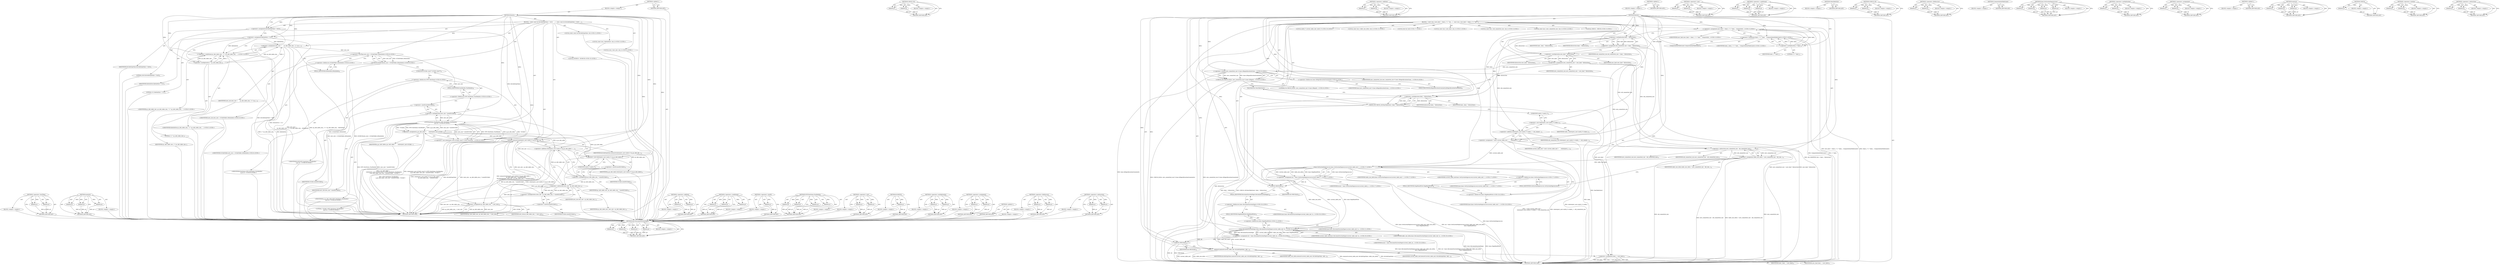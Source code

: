 digraph "&lt;operator&gt;.subtraction" {
vulnerable_118 [label=<(METHOD,&lt;operator&gt;.lessThan)>];
vulnerable_119 [label=<(PARAM,p1)>];
vulnerable_120 [label=<(PARAM,p2)>];
vulnerable_121 [label=<(BLOCK,&lt;empty&gt;,&lt;empty&gt;)>];
vulnerable_122 [label=<(METHOD_RETURN,ANY)>];
vulnerable_144 [label=<(METHOD,memset)>];
vulnerable_145 [label=<(PARAM,p1)>];
vulnerable_146 [label=<(PARAM,p2)>];
vulnerable_147 [label=<(PARAM,p3)>];
vulnerable_148 [label=<(BLOCK,&lt;empty&gt;,&lt;empty&gt;)>];
vulnerable_149 [label=<(METHOD_RETURN,ANY)>];
vulnerable_6 [label=<(METHOD,&lt;global&gt;)<SUB>1</SUB>>];
vulnerable_7 [label=<(BLOCK,&lt;empty&gt;,&lt;empty&gt;)<SUB>1</SUB>>];
vulnerable_8 [label=<(METHOD,Resize)<SUB>1</SUB>>];
vulnerable_9 [label=<(BLOCK,{
  static const int kGcInfoZapValue = 0x33;
  ...,{
  static const int kGcInfoZapValue = 0x33;
  ...)<SUB>1</SUB>>];
vulnerable_10 [label="<(LOCAL,static const int kGcInfoZapValue: int)<SUB>2</SUB>>"];
vulnerable_11 [label=<(&lt;operator&gt;.assignment,kGcInfoZapValue = 0x33)<SUB>2</SUB>>];
vulnerable_12 [label=<(IDENTIFIER,kGcInfoZapValue,kGcInfoZapValue = 0x33)<SUB>2</SUB>>];
vulnerable_13 [label=<(LITERAL,0x33,kGcInfoZapValue = 0x33)<SUB>2</SUB>>];
vulnerable_14 [label="<(LOCAL,const size_t kInitialSize: size_t)<SUB>3</SUB>>"];
vulnerable_15 [label=<(&lt;operator&gt;.assignment,kInitialSize = 512)<SUB>3</SUB>>];
vulnerable_16 [label=<(IDENTIFIER,kInitialSize,kInitialSize = 512)<SUB>3</SUB>>];
vulnerable_17 [label=<(LITERAL,512,kInitialSize = 512)<SUB>3</SUB>>];
vulnerable_18 [label="<(LOCAL,size_t new_size: size_t)<SUB>4</SUB>>"];
vulnerable_19 [label=<(&lt;operator&gt;.assignment,new_size =
      gc_info_table_size_ ? 2 * gc_i...)<SUB>4</SUB>>];
vulnerable_20 [label=<(IDENTIFIER,new_size,new_size =
      gc_info_table_size_ ? 2 * gc_i...)<SUB>4</SUB>>];
vulnerable_21 [label="<(&lt;operator&gt;.conditional,gc_info_table_size_ ? 2 * gc_info_table_size_ :...)<SUB>5</SUB>>"];
vulnerable_22 [label="<(IDENTIFIER,gc_info_table_size_,gc_info_table_size_ ? 2 * gc_info_table_size_ :...)<SUB>5</SUB>>"];
vulnerable_23 [label=<(&lt;operator&gt;.multiplication,2 * gc_info_table_size_)<SUB>5</SUB>>];
vulnerable_24 [label=<(LITERAL,2,2 * gc_info_table_size_)<SUB>5</SUB>>];
vulnerable_25 [label=<(IDENTIFIER,gc_info_table_size_,2 * gc_info_table_size_)<SUB>5</SUB>>];
vulnerable_26 [label="<(IDENTIFIER,kInitialSize,gc_info_table_size_ ? 2 * gc_info_table_size_ :...)<SUB>5</SUB>>"];
vulnerable_27 [label="<(DCHECK,DCHECK(new_size &lt; GCInfoTable::kMaxIndex))<SUB>6</SUB>>"];
vulnerable_28 [label="<(&lt;operator&gt;.lessThan,new_size &lt; GCInfoTable::kMaxIndex)<SUB>6</SUB>>"];
vulnerable_29 [label="<(IDENTIFIER,new_size,new_size &lt; GCInfoTable::kMaxIndex)<SUB>6</SUB>>"];
vulnerable_30 [label="<(&lt;operator&gt;.fieldAccess,GCInfoTable::kMaxIndex)<SUB>6</SUB>>"];
vulnerable_31 [label="<(IDENTIFIER,GCInfoTable,new_size &lt; GCInfoTable::kMaxIndex)<SUB>6</SUB>>"];
vulnerable_32 [label=<(FIELD_IDENTIFIER,kMaxIndex,kMaxIndex)<SUB>6</SUB>>];
vulnerable_33 [label=<(&lt;operator&gt;.assignment,g_gc_info_table =
      reinterpret_cast&lt;GCInfo...)<SUB>7</SUB>>];
vulnerable_34 [label=<(IDENTIFIER,g_gc_info_table,g_gc_info_table =
      reinterpret_cast&lt;GCInfo...)<SUB>7</SUB>>];
vulnerable_35 [label="<(&lt;operator&gt;.cast,reinterpret_cast&lt;GCInfo const**&gt;(WTF::Partition...)<SUB>8</SUB>>"];
vulnerable_36 [label=<(UNKNOWN,GCInfo const**,GCInfo const**)<SUB>8</SUB>>];
vulnerable_37 [label="<(WTF.Partitions.FastRealloc,WTF::Partitions::FastRealloc(
          g_gc_in...)<SUB>8</SUB>>"];
vulnerable_38 [label="<(&lt;operator&gt;.fieldAccess,WTF::Partitions::FastRealloc)<SUB>8</SUB>>"];
vulnerable_39 [label="<(&lt;operator&gt;.fieldAccess,WTF::Partitions)<SUB>8</SUB>>"];
vulnerable_40 [label="<(IDENTIFIER,WTF,WTF::Partitions::FastRealloc(
          g_gc_in...)<SUB>8</SUB>>"];
vulnerable_41 [label="<(IDENTIFIER,Partitions,WTF::Partitions::FastRealloc(
          g_gc_in...)<SUB>8</SUB>>"];
vulnerable_42 [label=<(FIELD_IDENTIFIER,FastRealloc,FastRealloc)<SUB>8</SUB>>];
vulnerable_43 [label="<(IDENTIFIER,g_gc_info_table,WTF::Partitions::FastRealloc(
          g_gc_in...)<SUB>9</SUB>>"];
vulnerable_44 [label=<(&lt;operator&gt;.multiplication,new_size * sizeof(GCInfo))<SUB>9</SUB>>];
vulnerable_45 [label=<(IDENTIFIER,new_size,new_size * sizeof(GCInfo))<SUB>9</SUB>>];
vulnerable_46 [label=<(&lt;operator&gt;.sizeOf,sizeof(GCInfo))<SUB>9</SUB>>];
vulnerable_47 [label=<(IDENTIFIER,GCInfo,sizeof(GCInfo))<SUB>9</SUB>>];
vulnerable_48 [label="<(LITERAL,&quot;GCInfo&quot;,WTF::Partitions::FastRealloc(
          g_gc_in...)<SUB>9</SUB>>"];
vulnerable_49 [label="<(LOCAL,DCHECK : DCHECK)<SUB>10</SUB>>"];
vulnerable_50 [label=<(memset,memset(reinterpret_cast&lt;uint8_t*&gt;(g_gc_info_tab...)<SUB>11</SUB>>];
vulnerable_51 [label=<(&lt;operator&gt;.addition,reinterpret_cast&lt;uint8_t*&gt;(g_gc_info_table) +
 ...)<SUB>11</SUB>>];
vulnerable_52 [label=<(&lt;operator&gt;.cast,reinterpret_cast&lt;uint8_t*&gt;(g_gc_info_table))<SUB>11</SUB>>];
vulnerable_53 [label=<(UNKNOWN,uint8_t*,uint8_t*)<SUB>11</SUB>>];
vulnerable_54 [label=<(IDENTIFIER,g_gc_info_table,reinterpret_cast&lt;uint8_t*&gt;(g_gc_info_table))<SUB>11</SUB>>];
vulnerable_55 [label=<(&lt;operator&gt;.multiplication,gc_info_table_size_ * sizeof(GCInfo))<SUB>12</SUB>>];
vulnerable_56 [label=<(IDENTIFIER,gc_info_table_size_,gc_info_table_size_ * sizeof(GCInfo))<SUB>12</SUB>>];
vulnerable_57 [label=<(&lt;operator&gt;.sizeOf,sizeof(GCInfo))<SUB>12</SUB>>];
vulnerable_58 [label=<(IDENTIFIER,GCInfo,sizeof(GCInfo))<SUB>12</SUB>>];
vulnerable_59 [label=<(IDENTIFIER,kGcInfoZapValue,memset(reinterpret_cast&lt;uint8_t*&gt;(g_gc_info_tab...)<SUB>13</SUB>>];
vulnerable_60 [label=<(&lt;operator&gt;.multiplication,(new_size - gc_info_table_size_) * sizeof(GCInfo))<SUB>13</SUB>>];
vulnerable_61 [label=<(&lt;operator&gt;.subtraction,new_size - gc_info_table_size_)<SUB>13</SUB>>];
vulnerable_62 [label=<(IDENTIFIER,new_size,new_size - gc_info_table_size_)<SUB>13</SUB>>];
vulnerable_63 [label=<(IDENTIFIER,gc_info_table_size_,new_size - gc_info_table_size_)<SUB>13</SUB>>];
vulnerable_64 [label=<(&lt;operator&gt;.sizeOf,sizeof(GCInfo))<SUB>13</SUB>>];
vulnerable_65 [label=<(IDENTIFIER,GCInfo,sizeof(GCInfo))<SUB>13</SUB>>];
vulnerable_66 [label=<(&lt;operator&gt;.assignment,gc_info_table_size_ = new_size)<SUB>14</SUB>>];
vulnerable_67 [label=<(IDENTIFIER,gc_info_table_size_,gc_info_table_size_ = new_size)<SUB>14</SUB>>];
vulnerable_68 [label=<(IDENTIFIER,new_size,gc_info_table_size_ = new_size)<SUB>14</SUB>>];
vulnerable_69 [label=<(METHOD_RETURN,void)<SUB>1</SUB>>];
vulnerable_71 [label=<(METHOD_RETURN,ANY)<SUB>1</SUB>>];
vulnerable_150 [label=<(METHOD,&lt;operator&gt;.addition)>];
vulnerable_151 [label=<(PARAM,p1)>];
vulnerable_152 [label=<(PARAM,p2)>];
vulnerable_153 [label=<(BLOCK,&lt;empty&gt;,&lt;empty&gt;)>];
vulnerable_154 [label=<(METHOD_RETURN,ANY)>];
vulnerable_103 [label=<(METHOD,&lt;operator&gt;.conditional)>];
vulnerable_104 [label=<(PARAM,p1)>];
vulnerable_105 [label=<(PARAM,p2)>];
vulnerable_106 [label=<(PARAM,p3)>];
vulnerable_107 [label=<(BLOCK,&lt;empty&gt;,&lt;empty&gt;)>];
vulnerable_108 [label=<(METHOD_RETURN,ANY)>];
vulnerable_140 [label=<(METHOD,&lt;operator&gt;.sizeOf)>];
vulnerable_141 [label=<(PARAM,p1)>];
vulnerable_142 [label=<(BLOCK,&lt;empty&gt;,&lt;empty&gt;)>];
vulnerable_143 [label=<(METHOD_RETURN,ANY)>];
vulnerable_133 [label=<(METHOD,WTF.Partitions.FastRealloc)>];
vulnerable_134 [label=<(PARAM,p1)>];
vulnerable_135 [label=<(PARAM,p2)>];
vulnerable_136 [label=<(PARAM,p3)>];
vulnerable_137 [label=<(PARAM,p4)>];
vulnerable_138 [label=<(BLOCK,&lt;empty&gt;,&lt;empty&gt;)>];
vulnerable_139 [label=<(METHOD_RETURN,ANY)>];
vulnerable_128 [label=<(METHOD,&lt;operator&gt;.cast)>];
vulnerable_129 [label=<(PARAM,p1)>];
vulnerable_130 [label=<(PARAM,p2)>];
vulnerable_131 [label=<(BLOCK,&lt;empty&gt;,&lt;empty&gt;)>];
vulnerable_132 [label=<(METHOD_RETURN,ANY)>];
vulnerable_114 [label=<(METHOD,DCHECK)>];
vulnerable_115 [label=<(PARAM,p1)>];
vulnerable_116 [label=<(BLOCK,&lt;empty&gt;,&lt;empty&gt;)>];
vulnerable_117 [label=<(METHOD_RETURN,ANY)>];
vulnerable_109 [label=<(METHOD,&lt;operator&gt;.multiplication)>];
vulnerable_110 [label=<(PARAM,p1)>];
vulnerable_111 [label=<(PARAM,p2)>];
vulnerable_112 [label=<(BLOCK,&lt;empty&gt;,&lt;empty&gt;)>];
vulnerable_113 [label=<(METHOD_RETURN,ANY)>];
vulnerable_98 [label=<(METHOD,&lt;operator&gt;.assignment)>];
vulnerable_99 [label=<(PARAM,p1)>];
vulnerable_100 [label=<(PARAM,p2)>];
vulnerable_101 [label=<(BLOCK,&lt;empty&gt;,&lt;empty&gt;)>];
vulnerable_102 [label=<(METHOD_RETURN,ANY)>];
vulnerable_92 [label=<(METHOD,&lt;global&gt;)<SUB>1</SUB>>];
vulnerable_93 [label=<(BLOCK,&lt;empty&gt;,&lt;empty&gt;)>];
vulnerable_94 [label=<(METHOD_RETURN,ANY)>];
vulnerable_123 [label=<(METHOD,&lt;operator&gt;.fieldAccess)>];
vulnerable_124 [label=<(PARAM,p1)>];
vulnerable_125 [label=<(PARAM,p2)>];
vulnerable_126 [label=<(BLOCK,&lt;empty&gt;,&lt;empty&gt;)>];
vulnerable_127 [label=<(METHOD_RETURN,ANY)>];
vulnerable_155 [label=<(METHOD,&lt;operator&gt;.subtraction)>];
vulnerable_156 [label=<(PARAM,p1)>];
vulnerable_157 [label=<(PARAM,p2)>];
vulnerable_158 [label=<(BLOCK,&lt;empty&gt;,&lt;empty&gt;)>];
vulnerable_159 [label=<(METHOD_RETURN,ANY)>];
fixed_189 [label=<(METHOD,base.RecommitSystemPages)>];
fixed_190 [label=<(PARAM,p1)>];
fixed_191 [label=<(PARAM,p2)>];
fixed_192 [label=<(PARAM,p3)>];
fixed_193 [label=<(PARAM,p4)>];
fixed_194 [label=<(BLOCK,&lt;empty&gt;,&lt;empty&gt;)>];
fixed_195 [label=<(METHOD_RETURN,ANY)>];
fixed_140 [label=<(METHOD,CHECK_EQ)>];
fixed_141 [label=<(PARAM,p1)>];
fixed_142 [label=<(PARAM,p2)>];
fixed_143 [label=<(BLOCK,&lt;empty&gt;,&lt;empty&gt;)>];
fixed_144 [label=<(METHOD_RETURN,ANY)>];
fixed_163 [label=<(METHOD,&lt;operator&gt;.addition)>];
fixed_164 [label=<(PARAM,p1)>];
fixed_165 [label=<(PARAM,p2)>];
fixed_166 [label=<(BLOCK,&lt;empty&gt;,&lt;empty&gt;)>];
fixed_167 [label=<(METHOD_RETURN,ANY)>];
fixed_6 [label=<(METHOD,&lt;global&gt;)<SUB>1</SUB>>];
fixed_7 [label=<(BLOCK,&lt;empty&gt;,&lt;empty&gt;)<SUB>1</SUB>>];
fixed_8 [label=<(METHOD,Resize)<SUB>1</SUB>>];
fixed_9 [label=<(BLOCK,{
  const size_t new_limit = (limit_) ? 2 * lim...,{
  const size_t new_limit = (limit_) ? 2 * lim...)<SUB>1</SUB>>];
fixed_10 [label="<(LOCAL,const size_t new_limit: size_t)<SUB>2</SUB>>"];
fixed_11 [label="<(&lt;operator&gt;.assignment,new_limit = (limit_) ? 2 * limit_ : ComputeInit...)<SUB>2</SUB>>"];
fixed_12 [label="<(IDENTIFIER,new_limit,new_limit = (limit_) ? 2 * limit_ : ComputeInit...)<SUB>2</SUB>>"];
fixed_13 [label="<(&lt;operator&gt;.conditional,(limit_) ? 2 * limit_ : ComputeInitialTableLimit())<SUB>2</SUB>>"];
fixed_14 [label="<(IDENTIFIER,limit_,(limit_) ? 2 * limit_ : ComputeInitialTableLimit())<SUB>2</SUB>>"];
fixed_15 [label=<(&lt;operator&gt;.multiplication,2 * limit_)<SUB>2</SUB>>];
fixed_16 [label=<(LITERAL,2,2 * limit_)<SUB>2</SUB>>];
fixed_17 [label=<(IDENTIFIER,limit_,2 * limit_)<SUB>2</SUB>>];
fixed_18 [label=<(ComputeInitialTableLimit,ComputeInitialTableLimit())<SUB>2</SUB>>];
fixed_19 [label="<(LOCAL,const size_t old_committed_size: size_t)<SUB>3</SUB>>"];
fixed_20 [label=<(&lt;operator&gt;.assignment,old_committed_size = limit_ * kEntrySize)<SUB>3</SUB>>];
fixed_21 [label=<(IDENTIFIER,old_committed_size,old_committed_size = limit_ * kEntrySize)<SUB>3</SUB>>];
fixed_22 [label=<(&lt;operator&gt;.multiplication,limit_ * kEntrySize)<SUB>3</SUB>>];
fixed_23 [label=<(IDENTIFIER,limit_,limit_ * kEntrySize)<SUB>3</SUB>>];
fixed_24 [label=<(IDENTIFIER,kEntrySize,limit_ * kEntrySize)<SUB>3</SUB>>];
fixed_25 [label="<(LOCAL,const size_t new_committed_size: size_t)<SUB>4</SUB>>"];
fixed_26 [label=<(&lt;operator&gt;.assignment,new_committed_size = new_limit * kEntrySize)<SUB>4</SUB>>];
fixed_27 [label=<(IDENTIFIER,new_committed_size,new_committed_size = new_limit * kEntrySize)<SUB>4</SUB>>];
fixed_28 [label=<(&lt;operator&gt;.multiplication,new_limit * kEntrySize)<SUB>4</SUB>>];
fixed_29 [label=<(IDENTIFIER,new_limit,new_limit * kEntrySize)<SUB>4</SUB>>];
fixed_30 [label=<(IDENTIFIER,kEntrySize,new_limit * kEntrySize)<SUB>4</SUB>>];
fixed_31 [label="<(LOCAL,CHECK : CHECK)<SUB>5</SUB>>"];
fixed_32 [label="<(CHECK_EQ,CHECK_EQ(0u, new_committed_size % base::kPageAl...)<SUB>6</SUB>>"];
fixed_33 [label="<(LITERAL,0u,CHECK_EQ(0u, new_committed_size % base::kPageAl...)<SUB>6</SUB>>"];
fixed_34 [label="<(&lt;operator&gt;.modulo,new_committed_size % base::kPageAllocationGranu...)<SUB>6</SUB>>"];
fixed_35 [label="<(IDENTIFIER,new_committed_size,new_committed_size % base::kPageAllocationGranu...)<SUB>6</SUB>>"];
fixed_36 [label="<(&lt;operator&gt;.fieldAccess,base::kPageAllocationGranularity)<SUB>6</SUB>>"];
fixed_37 [label="<(IDENTIFIER,base,new_committed_size % base::kPageAllocationGranu...)<SUB>6</SUB>>"];
fixed_38 [label=<(FIELD_IDENTIFIER,kPageAllocationGranularity,kPageAllocationGranularity)<SUB>6</SUB>>];
fixed_39 [label=<(CHECK_GE,CHECK_GE(MaxTableSize(), limit_ * kEntrySize))<SUB>7</SUB>>];
fixed_40 [label=<(MaxTableSize,MaxTableSize())<SUB>7</SUB>>];
fixed_41 [label=<(&lt;operator&gt;.multiplication,limit_ * kEntrySize)<SUB>7</SUB>>];
fixed_42 [label=<(IDENTIFIER,limit_,limit_ * kEntrySize)<SUB>7</SUB>>];
fixed_43 [label=<(IDENTIFIER,kEntrySize,limit_ * kEntrySize)<SUB>7</SUB>>];
fixed_44 [label="<(LOCAL,uint8_t* current_table_end: uint8_t*)<SUB>10</SUB>>"];
fixed_45 [label=<(&lt;operator&gt;.assignment,* const current_table_end =
      reinterpret_c...)<SUB>10</SUB>>];
fixed_46 [label=<(IDENTIFIER,current_table_end,* const current_table_end =
      reinterpret_c...)<SUB>10</SUB>>];
fixed_47 [label=<(&lt;operator&gt;.addition,reinterpret_cast&lt;uint8_t*&gt;(table_) + old_commit...)<SUB>11</SUB>>];
fixed_48 [label=<(&lt;operator&gt;.cast,reinterpret_cast&lt;uint8_t*&gt;(table_))<SUB>11</SUB>>];
fixed_49 [label=<(UNKNOWN,uint8_t*,uint8_t*)<SUB>11</SUB>>];
fixed_50 [label=<(IDENTIFIER,table_,reinterpret_cast&lt;uint8_t*&gt;(table_))<SUB>11</SUB>>];
fixed_51 [label=<(IDENTIFIER,old_committed_size,reinterpret_cast&lt;uint8_t*&gt;(table_) + old_commit...)<SUB>11</SUB>>];
fixed_52 [label="<(LOCAL,const size_t table_size_delta: size_t)<SUB>12</SUB>>"];
fixed_53 [label=<(&lt;operator&gt;.assignment,table_size_delta = new_committed_size - old_com...)<SUB>12</SUB>>];
fixed_54 [label=<(IDENTIFIER,table_size_delta,table_size_delta = new_committed_size - old_com...)<SUB>12</SUB>>];
fixed_55 [label=<(&lt;operator&gt;.subtraction,new_committed_size - old_committed_size)<SUB>12</SUB>>];
fixed_56 [label=<(IDENTIFIER,new_committed_size,new_committed_size - old_committed_size)<SUB>12</SUB>>];
fixed_57 [label=<(IDENTIFIER,old_committed_size,new_committed_size - old_committed_size)<SUB>12</SUB>>];
fixed_58 [label="<(LOCAL,bool ok: bool)<SUB>17</SUB>>"];
fixed_59 [label="<(&lt;operator&gt;.assignment,ok = base::SetSystemPagesAccess(current_table_e...)<SUB>17</SUB>>"];
fixed_60 [label="<(IDENTIFIER,ok,ok = base::SetSystemPagesAccess(current_table_e...)<SUB>17</SUB>>"];
fixed_61 [label="<(base.SetSystemPagesAccess,base::SetSystemPagesAccess(current_table_end, t...)<SUB>17</SUB>>"];
fixed_62 [label="<(&lt;operator&gt;.fieldAccess,base::SetSystemPagesAccess)<SUB>17</SUB>>"];
fixed_63 [label="<(IDENTIFIER,base,base::SetSystemPagesAccess(current_table_end, t...)<SUB>17</SUB>>"];
fixed_64 [label=<(FIELD_IDENTIFIER,SetSystemPagesAccess,SetSystemPagesAccess)<SUB>17</SUB>>];
fixed_65 [label="<(IDENTIFIER,current_table_end,base::SetSystemPagesAccess(current_table_end, t...)<SUB>17</SUB>>"];
fixed_66 [label="<(IDENTIFIER,table_size_delta,base::SetSystemPagesAccess(current_table_end, t...)<SUB>17</SUB>>"];
fixed_67 [label="<(&lt;operator&gt;.fieldAccess,base::PageReadWrite)<SUB>18</SUB>>"];
fixed_68 [label="<(IDENTIFIER,base,base::SetSystemPagesAccess(current_table_end, t...)<SUB>18</SUB>>"];
fixed_69 [label=<(FIELD_IDENTIFIER,PageReadWrite,PageReadWrite)<SUB>18</SUB>>];
fixed_70 [label=<(CHECK,CHECK(ok))<SUB>19</SUB>>];
fixed_71 [label=<(IDENTIFIER,ok,CHECK(ok))<SUB>19</SUB>>];
fixed_72 [label="<(&lt;operator&gt;.assignment,ok = base::RecommitSystemPages(current_table_en...)<SUB>20</SUB>>"];
fixed_73 [label="<(IDENTIFIER,ok,ok = base::RecommitSystemPages(current_table_en...)<SUB>20</SUB>>"];
fixed_74 [label="<(base.RecommitSystemPages,base::RecommitSystemPages(current_table_end, ta...)<SUB>20</SUB>>"];
fixed_75 [label="<(&lt;operator&gt;.fieldAccess,base::RecommitSystemPages)<SUB>20</SUB>>"];
fixed_76 [label="<(IDENTIFIER,base,base::RecommitSystemPages(current_table_end, ta...)<SUB>20</SUB>>"];
fixed_77 [label=<(FIELD_IDENTIFIER,RecommitSystemPages,RecommitSystemPages)<SUB>20</SUB>>];
fixed_78 [label="<(IDENTIFIER,current_table_end,base::RecommitSystemPages(current_table_end, ta...)<SUB>20</SUB>>"];
fixed_79 [label="<(IDENTIFIER,table_size_delta,base::RecommitSystemPages(current_table_end, ta...)<SUB>20</SUB>>"];
fixed_80 [label="<(&lt;operator&gt;.fieldAccess,base::PageReadWrite)<SUB>21</SUB>>"];
fixed_81 [label="<(IDENTIFIER,base,base::RecommitSystemPages(current_table_end, ta...)<SUB>21</SUB>>"];
fixed_82 [label=<(FIELD_IDENTIFIER,PageReadWrite,PageReadWrite)<SUB>21</SUB>>];
fixed_83 [label=<(CHECK,CHECK(ok))<SUB>22</SUB>>];
fixed_84 [label=<(IDENTIFIER,ok,CHECK(ok))<SUB>22</SUB>>];
fixed_85 [label=<(memset,memset(current_table_end, kGcInfoZapValue, tabl...)<SUB>25</SUB>>];
fixed_86 [label=<(IDENTIFIER,current_table_end,memset(current_table_end, kGcInfoZapValue, tabl...)<SUB>25</SUB>>];
fixed_87 [label=<(IDENTIFIER,kGcInfoZapValue,memset(current_table_end, kGcInfoZapValue, tabl...)<SUB>25</SUB>>];
fixed_88 [label=<(IDENTIFIER,table_size_delta,memset(current_table_end, kGcInfoZapValue, tabl...)<SUB>25</SUB>>];
fixed_89 [label=<(&lt;operator&gt;.assignment,limit_ = new_limit)<SUB>27</SUB>>];
fixed_90 [label=<(IDENTIFIER,limit_,limit_ = new_limit)<SUB>27</SUB>>];
fixed_91 [label=<(IDENTIFIER,new_limit,limit_ = new_limit)<SUB>27</SUB>>];
fixed_92 [label=<(METHOD_RETURN,void)<SUB>1</SUB>>];
fixed_94 [label=<(METHOD_RETURN,ANY)<SUB>1</SUB>>];
fixed_168 [label=<(METHOD,&lt;operator&gt;.cast)>];
fixed_169 [label=<(PARAM,p1)>];
fixed_170 [label=<(PARAM,p2)>];
fixed_171 [label=<(BLOCK,&lt;empty&gt;,&lt;empty&gt;)>];
fixed_172 [label=<(METHOD_RETURN,ANY)>];
fixed_126 [label=<(METHOD,&lt;operator&gt;.conditional)>];
fixed_127 [label=<(PARAM,p1)>];
fixed_128 [label=<(PARAM,p2)>];
fixed_129 [label=<(PARAM,p3)>];
fixed_130 [label=<(BLOCK,&lt;empty&gt;,&lt;empty&gt;)>];
fixed_131 [label=<(METHOD_RETURN,ANY)>];
fixed_160 [label=<(METHOD,MaxTableSize)>];
fixed_161 [label=<(BLOCK,&lt;empty&gt;,&lt;empty&gt;)>];
fixed_162 [label=<(METHOD_RETURN,ANY)>];
fixed_155 [label=<(METHOD,CHECK_GE)>];
fixed_156 [label=<(PARAM,p1)>];
fixed_157 [label=<(PARAM,p2)>];
fixed_158 [label=<(BLOCK,&lt;empty&gt;,&lt;empty&gt;)>];
fixed_159 [label=<(METHOD_RETURN,ANY)>];
fixed_150 [label=<(METHOD,&lt;operator&gt;.fieldAccess)>];
fixed_151 [label=<(PARAM,p1)>];
fixed_152 [label=<(PARAM,p2)>];
fixed_153 [label=<(BLOCK,&lt;empty&gt;,&lt;empty&gt;)>];
fixed_154 [label=<(METHOD_RETURN,ANY)>];
fixed_137 [label=<(METHOD,ComputeInitialTableLimit)>];
fixed_138 [label=<(BLOCK,&lt;empty&gt;,&lt;empty&gt;)>];
fixed_139 [label=<(METHOD_RETURN,ANY)>];
fixed_178 [label=<(METHOD,base.SetSystemPagesAccess)>];
fixed_179 [label=<(PARAM,p1)>];
fixed_180 [label=<(PARAM,p2)>];
fixed_181 [label=<(PARAM,p3)>];
fixed_182 [label=<(PARAM,p4)>];
fixed_183 [label=<(BLOCK,&lt;empty&gt;,&lt;empty&gt;)>];
fixed_184 [label=<(METHOD_RETURN,ANY)>];
fixed_132 [label=<(METHOD,&lt;operator&gt;.multiplication)>];
fixed_133 [label=<(PARAM,p1)>];
fixed_134 [label=<(PARAM,p2)>];
fixed_135 [label=<(BLOCK,&lt;empty&gt;,&lt;empty&gt;)>];
fixed_136 [label=<(METHOD_RETURN,ANY)>];
fixed_121 [label=<(METHOD,&lt;operator&gt;.assignment)>];
fixed_122 [label=<(PARAM,p1)>];
fixed_123 [label=<(PARAM,p2)>];
fixed_124 [label=<(BLOCK,&lt;empty&gt;,&lt;empty&gt;)>];
fixed_125 [label=<(METHOD_RETURN,ANY)>];
fixed_115 [label=<(METHOD,&lt;global&gt;)<SUB>1</SUB>>];
fixed_116 [label=<(BLOCK,&lt;empty&gt;,&lt;empty&gt;)>];
fixed_117 [label=<(METHOD_RETURN,ANY)>];
fixed_196 [label=<(METHOD,memset)>];
fixed_197 [label=<(PARAM,p1)>];
fixed_198 [label=<(PARAM,p2)>];
fixed_199 [label=<(PARAM,p3)>];
fixed_200 [label=<(BLOCK,&lt;empty&gt;,&lt;empty&gt;)>];
fixed_201 [label=<(METHOD_RETURN,ANY)>];
fixed_185 [label=<(METHOD,CHECK)>];
fixed_186 [label=<(PARAM,p1)>];
fixed_187 [label=<(BLOCK,&lt;empty&gt;,&lt;empty&gt;)>];
fixed_188 [label=<(METHOD_RETURN,ANY)>];
fixed_145 [label=<(METHOD,&lt;operator&gt;.modulo)>];
fixed_146 [label=<(PARAM,p1)>];
fixed_147 [label=<(PARAM,p2)>];
fixed_148 [label=<(BLOCK,&lt;empty&gt;,&lt;empty&gt;)>];
fixed_149 [label=<(METHOD_RETURN,ANY)>];
fixed_173 [label=<(METHOD,&lt;operator&gt;.subtraction)>];
fixed_174 [label=<(PARAM,p1)>];
fixed_175 [label=<(PARAM,p2)>];
fixed_176 [label=<(BLOCK,&lt;empty&gt;,&lt;empty&gt;)>];
fixed_177 [label=<(METHOD_RETURN,ANY)>];
vulnerable_118 -> vulnerable_119  [key=0, label="AST: "];
vulnerable_118 -> vulnerable_119  [key=1, label="DDG: "];
vulnerable_118 -> vulnerable_121  [key=0, label="AST: "];
vulnerable_118 -> vulnerable_120  [key=0, label="AST: "];
vulnerable_118 -> vulnerable_120  [key=1, label="DDG: "];
vulnerable_118 -> vulnerable_122  [key=0, label="AST: "];
vulnerable_118 -> vulnerable_122  [key=1, label="CFG: "];
vulnerable_119 -> vulnerable_122  [key=0, label="DDG: p1"];
vulnerable_120 -> vulnerable_122  [key=0, label="DDG: p2"];
vulnerable_121 -> fixed_189  [key=0];
vulnerable_122 -> fixed_189  [key=0];
vulnerable_144 -> vulnerable_145  [key=0, label="AST: "];
vulnerable_144 -> vulnerable_145  [key=1, label="DDG: "];
vulnerable_144 -> vulnerable_148  [key=0, label="AST: "];
vulnerable_144 -> vulnerable_146  [key=0, label="AST: "];
vulnerable_144 -> vulnerable_146  [key=1, label="DDG: "];
vulnerable_144 -> vulnerable_149  [key=0, label="AST: "];
vulnerable_144 -> vulnerable_149  [key=1, label="CFG: "];
vulnerable_144 -> vulnerable_147  [key=0, label="AST: "];
vulnerable_144 -> vulnerable_147  [key=1, label="DDG: "];
vulnerable_145 -> vulnerable_149  [key=0, label="DDG: p1"];
vulnerable_146 -> vulnerable_149  [key=0, label="DDG: p2"];
vulnerable_147 -> vulnerable_149  [key=0, label="DDG: p3"];
vulnerable_148 -> fixed_189  [key=0];
vulnerable_149 -> fixed_189  [key=0];
vulnerable_6 -> vulnerable_7  [key=0, label="AST: "];
vulnerable_6 -> vulnerable_71  [key=0, label="AST: "];
vulnerable_6 -> vulnerable_71  [key=1, label="CFG: "];
vulnerable_7 -> vulnerable_8  [key=0, label="AST: "];
vulnerable_8 -> vulnerable_9  [key=0, label="AST: "];
vulnerable_8 -> vulnerable_69  [key=0, label="AST: "];
vulnerable_8 -> vulnerable_11  [key=0, label="CFG: "];
vulnerable_8 -> vulnerable_11  [key=1, label="DDG: "];
vulnerable_8 -> vulnerable_15  [key=0, label="DDG: "];
vulnerable_8 -> vulnerable_19  [key=0, label="DDG: "];
vulnerable_8 -> vulnerable_66  [key=0, label="DDG: "];
vulnerable_8 -> vulnerable_50  [key=0, label="DDG: "];
vulnerable_8 -> vulnerable_21  [key=0, label="DDG: "];
vulnerable_8 -> vulnerable_28  [key=0, label="DDG: "];
vulnerable_8 -> vulnerable_51  [key=0, label="DDG: "];
vulnerable_8 -> vulnerable_23  [key=0, label="DDG: "];
vulnerable_8 -> vulnerable_37  [key=0, label="DDG: "];
vulnerable_8 -> vulnerable_52  [key=0, label="DDG: "];
vulnerable_8 -> vulnerable_55  [key=0, label="DDG: "];
vulnerable_8 -> vulnerable_61  [key=0, label="DDG: "];
vulnerable_8 -> vulnerable_44  [key=0, label="DDG: "];
vulnerable_9 -> vulnerable_10  [key=0, label="AST: "];
vulnerable_9 -> vulnerable_11  [key=0, label="AST: "];
vulnerable_9 -> vulnerable_14  [key=0, label="AST: "];
vulnerable_9 -> vulnerable_15  [key=0, label="AST: "];
vulnerable_9 -> vulnerable_18  [key=0, label="AST: "];
vulnerable_9 -> vulnerable_19  [key=0, label="AST: "];
vulnerable_9 -> vulnerable_27  [key=0, label="AST: "];
vulnerable_9 -> vulnerable_33  [key=0, label="AST: "];
vulnerable_9 -> vulnerable_49  [key=0, label="AST: "];
vulnerable_9 -> vulnerable_50  [key=0, label="AST: "];
vulnerable_9 -> vulnerable_66  [key=0, label="AST: "];
vulnerable_10 -> fixed_189  [key=0];
vulnerable_11 -> vulnerable_12  [key=0, label="AST: "];
vulnerable_11 -> vulnerable_13  [key=0, label="AST: "];
vulnerable_11 -> vulnerable_15  [key=0, label="CFG: "];
vulnerable_11 -> vulnerable_69  [key=0, label="DDG: kGcInfoZapValue = 0x33"];
vulnerable_11 -> vulnerable_50  [key=0, label="DDG: kGcInfoZapValue"];
vulnerable_12 -> fixed_189  [key=0];
vulnerable_13 -> fixed_189  [key=0];
vulnerable_14 -> fixed_189  [key=0];
vulnerable_15 -> vulnerable_16  [key=0, label="AST: "];
vulnerable_15 -> vulnerable_17  [key=0, label="AST: "];
vulnerable_15 -> vulnerable_23  [key=0, label="CFG: "];
vulnerable_15 -> vulnerable_21  [key=0, label="CFG: "];
vulnerable_15 -> vulnerable_21  [key=1, label="DDG: kInitialSize"];
vulnerable_15 -> vulnerable_69  [key=0, label="DDG: kInitialSize = 512"];
vulnerable_15 -> vulnerable_19  [key=0, label="DDG: kInitialSize"];
vulnerable_16 -> fixed_189  [key=0];
vulnerable_17 -> fixed_189  [key=0];
vulnerable_18 -> fixed_189  [key=0];
vulnerable_19 -> vulnerable_20  [key=0, label="AST: "];
vulnerable_19 -> vulnerable_21  [key=0, label="AST: "];
vulnerable_19 -> vulnerable_32  [key=0, label="CFG: "];
vulnerable_19 -> vulnerable_69  [key=0, label="DDG: gc_info_table_size_ ? 2 * gc_info_table_size_ : kInitialSize"];
vulnerable_19 -> vulnerable_69  [key=1, label="DDG: new_size =
      gc_info_table_size_ ? 2 * gc_info_table_size_ : kInitialSize"];
vulnerable_19 -> vulnerable_28  [key=0, label="DDG: new_size"];
vulnerable_20 -> fixed_189  [key=0];
vulnerable_21 -> vulnerable_22  [key=0, label="AST: "];
vulnerable_21 -> vulnerable_23  [key=0, label="AST: "];
vulnerable_21 -> vulnerable_26  [key=0, label="AST: "];
vulnerable_21 -> vulnerable_19  [key=0, label="CFG: "];
vulnerable_21 -> vulnerable_69  [key=0, label="DDG: kInitialSize"];
vulnerable_21 -> vulnerable_69  [key=1, label="DDG: 2 * gc_info_table_size_"];
vulnerable_22 -> fixed_189  [key=0];
vulnerable_23 -> vulnerable_24  [key=0, label="AST: "];
vulnerable_23 -> vulnerable_25  [key=0, label="AST: "];
vulnerable_23 -> vulnerable_21  [key=0, label="CFG: "];
vulnerable_23 -> vulnerable_21  [key=1, label="DDG: 2"];
vulnerable_23 -> vulnerable_21  [key=2, label="DDG: gc_info_table_size_"];
vulnerable_23 -> vulnerable_19  [key=0, label="DDG: 2"];
vulnerable_23 -> vulnerable_19  [key=1, label="DDG: gc_info_table_size_"];
vulnerable_24 -> fixed_189  [key=0];
vulnerable_25 -> fixed_189  [key=0];
vulnerable_26 -> fixed_189  [key=0];
vulnerable_27 -> vulnerable_28  [key=0, label="AST: "];
vulnerable_27 -> vulnerable_36  [key=0, label="CFG: "];
vulnerable_27 -> vulnerable_69  [key=0, label="DDG: new_size &lt; GCInfoTable::kMaxIndex"];
vulnerable_27 -> vulnerable_69  [key=1, label="DDG: DCHECK(new_size &lt; GCInfoTable::kMaxIndex)"];
vulnerable_28 -> vulnerable_29  [key=0, label="AST: "];
vulnerable_28 -> vulnerable_30  [key=0, label="AST: "];
vulnerable_28 -> vulnerable_27  [key=0, label="CFG: "];
vulnerable_28 -> vulnerable_27  [key=1, label="DDG: new_size"];
vulnerable_28 -> vulnerable_27  [key=2, label="DDG: GCInfoTable::kMaxIndex"];
vulnerable_28 -> vulnerable_69  [key=0, label="DDG: GCInfoTable::kMaxIndex"];
vulnerable_28 -> vulnerable_44  [key=0, label="DDG: new_size"];
vulnerable_29 -> fixed_189  [key=0];
vulnerable_30 -> vulnerable_31  [key=0, label="AST: "];
vulnerable_30 -> vulnerable_32  [key=0, label="AST: "];
vulnerable_30 -> vulnerable_28  [key=0, label="CFG: "];
vulnerable_31 -> fixed_189  [key=0];
vulnerable_32 -> vulnerable_30  [key=0, label="CFG: "];
vulnerable_33 -> vulnerable_34  [key=0, label="AST: "];
vulnerable_33 -> vulnerable_35  [key=0, label="AST: "];
vulnerable_33 -> vulnerable_53  [key=0, label="CFG: "];
vulnerable_33 -> vulnerable_69  [key=0, label="DDG: reinterpret_cast&lt;GCInfo const**&gt;(WTF::Partitions::FastRealloc(
          g_gc_info_table, new_size * sizeof(GCInfo), &quot;GCInfo&quot;))"];
vulnerable_33 -> vulnerable_69  [key=1, label="DDG: g_gc_info_table =
      reinterpret_cast&lt;GCInfo const**&gt;(WTF::Partitions::FastRealloc(
          g_gc_info_table, new_size * sizeof(GCInfo), &quot;GCInfo&quot;))"];
vulnerable_33 -> vulnerable_50  [key=0, label="DDG: g_gc_info_table"];
vulnerable_33 -> vulnerable_51  [key=0, label="DDG: g_gc_info_table"];
vulnerable_33 -> vulnerable_52  [key=0, label="DDG: g_gc_info_table"];
vulnerable_34 -> fixed_189  [key=0];
vulnerable_35 -> vulnerable_36  [key=0, label="AST: "];
vulnerable_35 -> vulnerable_37  [key=0, label="AST: "];
vulnerable_35 -> vulnerable_33  [key=0, label="CFG: "];
vulnerable_35 -> vulnerable_69  [key=0, label="DDG: WTF::Partitions::FastRealloc(
          g_gc_info_table, new_size * sizeof(GCInfo), &quot;GCInfo&quot;)"];
vulnerable_36 -> vulnerable_39  [key=0, label="CFG: "];
vulnerable_37 -> vulnerable_38  [key=0, label="AST: "];
vulnerable_37 -> vulnerable_43  [key=0, label="AST: "];
vulnerable_37 -> vulnerable_44  [key=0, label="AST: "];
vulnerable_37 -> vulnerable_48  [key=0, label="AST: "];
vulnerable_37 -> vulnerable_35  [key=0, label="CFG: "];
vulnerable_37 -> vulnerable_35  [key=1, label="DDG: WTF::Partitions::FastRealloc"];
vulnerable_37 -> vulnerable_35  [key=2, label="DDG: g_gc_info_table"];
vulnerable_37 -> vulnerable_35  [key=3, label="DDG: new_size * sizeof(GCInfo)"];
vulnerable_37 -> vulnerable_35  [key=4, label="DDG: &quot;GCInfo&quot;"];
vulnerable_37 -> vulnerable_69  [key=0, label="DDG: WTF::Partitions::FastRealloc"];
vulnerable_37 -> vulnerable_69  [key=1, label="DDG: new_size * sizeof(GCInfo)"];
vulnerable_37 -> vulnerable_33  [key=0, label="DDG: WTF::Partitions::FastRealloc"];
vulnerable_37 -> vulnerable_33  [key=1, label="DDG: g_gc_info_table"];
vulnerable_37 -> vulnerable_33  [key=2, label="DDG: new_size * sizeof(GCInfo)"];
vulnerable_37 -> vulnerable_33  [key=3, label="DDG: &quot;GCInfo&quot;"];
vulnerable_38 -> vulnerable_39  [key=0, label="AST: "];
vulnerable_38 -> vulnerable_42  [key=0, label="AST: "];
vulnerable_38 -> vulnerable_46  [key=0, label="CFG: "];
vulnerable_39 -> vulnerable_40  [key=0, label="AST: "];
vulnerable_39 -> vulnerable_41  [key=0, label="AST: "];
vulnerable_39 -> vulnerable_42  [key=0, label="CFG: "];
vulnerable_40 -> fixed_189  [key=0];
vulnerable_41 -> fixed_189  [key=0];
vulnerable_42 -> vulnerable_38  [key=0, label="CFG: "];
vulnerable_43 -> fixed_189  [key=0];
vulnerable_44 -> vulnerable_45  [key=0, label="AST: "];
vulnerable_44 -> vulnerable_46  [key=0, label="AST: "];
vulnerable_44 -> vulnerable_37  [key=0, label="CFG: "];
vulnerable_44 -> vulnerable_37  [key=1, label="DDG: new_size"];
vulnerable_44 -> vulnerable_61  [key=0, label="DDG: new_size"];
vulnerable_45 -> fixed_189  [key=0];
vulnerable_46 -> vulnerable_47  [key=0, label="AST: "];
vulnerable_46 -> vulnerable_44  [key=0, label="CFG: "];
vulnerable_47 -> fixed_189  [key=0];
vulnerable_48 -> fixed_189  [key=0];
vulnerable_49 -> fixed_189  [key=0];
vulnerable_50 -> vulnerable_51  [key=0, label="AST: "];
vulnerable_50 -> vulnerable_59  [key=0, label="AST: "];
vulnerable_50 -> vulnerable_60  [key=0, label="AST: "];
vulnerable_50 -> vulnerable_66  [key=0, label="CFG: "];
vulnerable_50 -> vulnerable_69  [key=0, label="DDG: reinterpret_cast&lt;uint8_t*&gt;(g_gc_info_table) +
             gc_info_table_size_ * sizeof(GCInfo)"];
vulnerable_50 -> vulnerable_69  [key=1, label="DDG: kGcInfoZapValue"];
vulnerable_50 -> vulnerable_69  [key=2, label="DDG: (new_size - gc_info_table_size_) * sizeof(GCInfo)"];
vulnerable_50 -> vulnerable_69  [key=3, label="DDG: memset(reinterpret_cast&lt;uint8_t*&gt;(g_gc_info_table) +
             gc_info_table_size_ * sizeof(GCInfo),
         kGcInfoZapValue, (new_size - gc_info_table_size_) * sizeof(GCInfo))"];
vulnerable_51 -> vulnerable_52  [key=0, label="AST: "];
vulnerable_51 -> vulnerable_55  [key=0, label="AST: "];
vulnerable_51 -> vulnerable_61  [key=0, label="CFG: "];
vulnerable_51 -> vulnerable_69  [key=0, label="DDG: reinterpret_cast&lt;uint8_t*&gt;(g_gc_info_table)"];
vulnerable_51 -> vulnerable_69  [key=1, label="DDG: gc_info_table_size_ * sizeof(GCInfo)"];
vulnerable_52 -> vulnerable_53  [key=0, label="AST: "];
vulnerable_52 -> vulnerable_54  [key=0, label="AST: "];
vulnerable_52 -> vulnerable_57  [key=0, label="CFG: "];
vulnerable_52 -> vulnerable_69  [key=0, label="DDG: g_gc_info_table"];
vulnerable_53 -> vulnerable_52  [key=0, label="CFG: "];
vulnerable_54 -> fixed_189  [key=0];
vulnerable_55 -> vulnerable_56  [key=0, label="AST: "];
vulnerable_55 -> vulnerable_57  [key=0, label="AST: "];
vulnerable_55 -> vulnerable_51  [key=0, label="CFG: "];
vulnerable_55 -> vulnerable_51  [key=1, label="DDG: gc_info_table_size_"];
vulnerable_55 -> vulnerable_50  [key=0, label="DDG: gc_info_table_size_"];
vulnerable_55 -> vulnerable_61  [key=0, label="DDG: gc_info_table_size_"];
vulnerable_56 -> fixed_189  [key=0];
vulnerable_57 -> vulnerable_58  [key=0, label="AST: "];
vulnerable_57 -> vulnerable_55  [key=0, label="CFG: "];
vulnerable_58 -> fixed_189  [key=0];
vulnerable_59 -> fixed_189  [key=0];
vulnerable_60 -> vulnerable_61  [key=0, label="AST: "];
vulnerable_60 -> vulnerable_64  [key=0, label="AST: "];
vulnerable_60 -> vulnerable_50  [key=0, label="CFG: "];
vulnerable_60 -> vulnerable_50  [key=1, label="DDG: new_size - gc_info_table_size_"];
vulnerable_60 -> vulnerable_69  [key=0, label="DDG: new_size - gc_info_table_size_"];
vulnerable_61 -> vulnerable_62  [key=0, label="AST: "];
vulnerable_61 -> vulnerable_63  [key=0, label="AST: "];
vulnerable_61 -> vulnerable_64  [key=0, label="CFG: "];
vulnerable_61 -> vulnerable_66  [key=0, label="DDG: new_size"];
vulnerable_61 -> vulnerable_60  [key=0, label="DDG: new_size"];
vulnerable_61 -> vulnerable_60  [key=1, label="DDG: gc_info_table_size_"];
vulnerable_62 -> fixed_189  [key=0];
vulnerable_63 -> fixed_189  [key=0];
vulnerable_64 -> vulnerable_65  [key=0, label="AST: "];
vulnerable_64 -> vulnerable_60  [key=0, label="CFG: "];
vulnerable_64 -> vulnerable_69  [key=0, label="DDG: GCInfo"];
vulnerable_65 -> fixed_189  [key=0];
vulnerable_66 -> vulnerable_67  [key=0, label="AST: "];
vulnerable_66 -> vulnerable_68  [key=0, label="AST: "];
vulnerable_66 -> vulnerable_69  [key=0, label="CFG: "];
vulnerable_66 -> vulnerable_69  [key=1, label="DDG: gc_info_table_size_"];
vulnerable_66 -> vulnerable_69  [key=2, label="DDG: new_size"];
vulnerable_66 -> vulnerable_69  [key=3, label="DDG: gc_info_table_size_ = new_size"];
vulnerable_67 -> fixed_189  [key=0];
vulnerable_68 -> fixed_189  [key=0];
vulnerable_69 -> fixed_189  [key=0];
vulnerable_71 -> fixed_189  [key=0];
vulnerable_150 -> vulnerable_151  [key=0, label="AST: "];
vulnerable_150 -> vulnerable_151  [key=1, label="DDG: "];
vulnerable_150 -> vulnerable_153  [key=0, label="AST: "];
vulnerable_150 -> vulnerable_152  [key=0, label="AST: "];
vulnerable_150 -> vulnerable_152  [key=1, label="DDG: "];
vulnerable_150 -> vulnerable_154  [key=0, label="AST: "];
vulnerable_150 -> vulnerable_154  [key=1, label="CFG: "];
vulnerable_151 -> vulnerable_154  [key=0, label="DDG: p1"];
vulnerable_152 -> vulnerable_154  [key=0, label="DDG: p2"];
vulnerable_153 -> fixed_189  [key=0];
vulnerable_154 -> fixed_189  [key=0];
vulnerable_103 -> vulnerable_104  [key=0, label="AST: "];
vulnerable_103 -> vulnerable_104  [key=1, label="DDG: "];
vulnerable_103 -> vulnerable_107  [key=0, label="AST: "];
vulnerable_103 -> vulnerable_105  [key=0, label="AST: "];
vulnerable_103 -> vulnerable_105  [key=1, label="DDG: "];
vulnerable_103 -> vulnerable_108  [key=0, label="AST: "];
vulnerable_103 -> vulnerable_108  [key=1, label="CFG: "];
vulnerable_103 -> vulnerable_106  [key=0, label="AST: "];
vulnerable_103 -> vulnerable_106  [key=1, label="DDG: "];
vulnerable_104 -> vulnerable_108  [key=0, label="DDG: p1"];
vulnerable_105 -> vulnerable_108  [key=0, label="DDG: p2"];
vulnerable_106 -> vulnerable_108  [key=0, label="DDG: p3"];
vulnerable_107 -> fixed_189  [key=0];
vulnerable_108 -> fixed_189  [key=0];
vulnerable_140 -> vulnerable_141  [key=0, label="AST: "];
vulnerable_140 -> vulnerable_141  [key=1, label="DDG: "];
vulnerable_140 -> vulnerable_142  [key=0, label="AST: "];
vulnerable_140 -> vulnerable_143  [key=0, label="AST: "];
vulnerable_140 -> vulnerable_143  [key=1, label="CFG: "];
vulnerable_141 -> vulnerable_143  [key=0, label="DDG: p1"];
vulnerable_142 -> fixed_189  [key=0];
vulnerable_143 -> fixed_189  [key=0];
vulnerable_133 -> vulnerable_134  [key=0, label="AST: "];
vulnerable_133 -> vulnerable_134  [key=1, label="DDG: "];
vulnerable_133 -> vulnerable_138  [key=0, label="AST: "];
vulnerable_133 -> vulnerable_135  [key=0, label="AST: "];
vulnerable_133 -> vulnerable_135  [key=1, label="DDG: "];
vulnerable_133 -> vulnerable_139  [key=0, label="AST: "];
vulnerable_133 -> vulnerable_139  [key=1, label="CFG: "];
vulnerable_133 -> vulnerable_136  [key=0, label="AST: "];
vulnerable_133 -> vulnerable_136  [key=1, label="DDG: "];
vulnerable_133 -> vulnerable_137  [key=0, label="AST: "];
vulnerable_133 -> vulnerable_137  [key=1, label="DDG: "];
vulnerable_134 -> vulnerable_139  [key=0, label="DDG: p1"];
vulnerable_135 -> vulnerable_139  [key=0, label="DDG: p2"];
vulnerable_136 -> vulnerable_139  [key=0, label="DDG: p3"];
vulnerable_137 -> vulnerable_139  [key=0, label="DDG: p4"];
vulnerable_138 -> fixed_189  [key=0];
vulnerable_139 -> fixed_189  [key=0];
vulnerable_128 -> vulnerable_129  [key=0, label="AST: "];
vulnerable_128 -> vulnerable_129  [key=1, label="DDG: "];
vulnerable_128 -> vulnerable_131  [key=0, label="AST: "];
vulnerable_128 -> vulnerable_130  [key=0, label="AST: "];
vulnerable_128 -> vulnerable_130  [key=1, label="DDG: "];
vulnerable_128 -> vulnerable_132  [key=0, label="AST: "];
vulnerable_128 -> vulnerable_132  [key=1, label="CFG: "];
vulnerable_129 -> vulnerable_132  [key=0, label="DDG: p1"];
vulnerable_130 -> vulnerable_132  [key=0, label="DDG: p2"];
vulnerable_131 -> fixed_189  [key=0];
vulnerable_132 -> fixed_189  [key=0];
vulnerable_114 -> vulnerable_115  [key=0, label="AST: "];
vulnerable_114 -> vulnerable_115  [key=1, label="DDG: "];
vulnerable_114 -> vulnerable_116  [key=0, label="AST: "];
vulnerable_114 -> vulnerable_117  [key=0, label="AST: "];
vulnerable_114 -> vulnerable_117  [key=1, label="CFG: "];
vulnerable_115 -> vulnerable_117  [key=0, label="DDG: p1"];
vulnerable_116 -> fixed_189  [key=0];
vulnerable_117 -> fixed_189  [key=0];
vulnerable_109 -> vulnerable_110  [key=0, label="AST: "];
vulnerable_109 -> vulnerable_110  [key=1, label="DDG: "];
vulnerable_109 -> vulnerable_112  [key=0, label="AST: "];
vulnerable_109 -> vulnerable_111  [key=0, label="AST: "];
vulnerable_109 -> vulnerable_111  [key=1, label="DDG: "];
vulnerable_109 -> vulnerable_113  [key=0, label="AST: "];
vulnerable_109 -> vulnerable_113  [key=1, label="CFG: "];
vulnerable_110 -> vulnerable_113  [key=0, label="DDG: p1"];
vulnerable_111 -> vulnerable_113  [key=0, label="DDG: p2"];
vulnerable_112 -> fixed_189  [key=0];
vulnerable_113 -> fixed_189  [key=0];
vulnerable_98 -> vulnerable_99  [key=0, label="AST: "];
vulnerable_98 -> vulnerable_99  [key=1, label="DDG: "];
vulnerable_98 -> vulnerable_101  [key=0, label="AST: "];
vulnerable_98 -> vulnerable_100  [key=0, label="AST: "];
vulnerable_98 -> vulnerable_100  [key=1, label="DDG: "];
vulnerable_98 -> vulnerable_102  [key=0, label="AST: "];
vulnerable_98 -> vulnerable_102  [key=1, label="CFG: "];
vulnerable_99 -> vulnerable_102  [key=0, label="DDG: p1"];
vulnerable_100 -> vulnerable_102  [key=0, label="DDG: p2"];
vulnerable_101 -> fixed_189  [key=0];
vulnerable_102 -> fixed_189  [key=0];
vulnerable_92 -> vulnerable_93  [key=0, label="AST: "];
vulnerable_92 -> vulnerable_94  [key=0, label="AST: "];
vulnerable_92 -> vulnerable_94  [key=1, label="CFG: "];
vulnerable_93 -> fixed_189  [key=0];
vulnerable_94 -> fixed_189  [key=0];
vulnerable_123 -> vulnerable_124  [key=0, label="AST: "];
vulnerable_123 -> vulnerable_124  [key=1, label="DDG: "];
vulnerable_123 -> vulnerable_126  [key=0, label="AST: "];
vulnerable_123 -> vulnerable_125  [key=0, label="AST: "];
vulnerable_123 -> vulnerable_125  [key=1, label="DDG: "];
vulnerable_123 -> vulnerable_127  [key=0, label="AST: "];
vulnerable_123 -> vulnerable_127  [key=1, label="CFG: "];
vulnerable_124 -> vulnerable_127  [key=0, label="DDG: p1"];
vulnerable_125 -> vulnerable_127  [key=0, label="DDG: p2"];
vulnerable_126 -> fixed_189  [key=0];
vulnerable_127 -> fixed_189  [key=0];
vulnerable_155 -> vulnerable_156  [key=0, label="AST: "];
vulnerable_155 -> vulnerable_156  [key=1, label="DDG: "];
vulnerable_155 -> vulnerable_158  [key=0, label="AST: "];
vulnerable_155 -> vulnerable_157  [key=0, label="AST: "];
vulnerable_155 -> vulnerable_157  [key=1, label="DDG: "];
vulnerable_155 -> vulnerable_159  [key=0, label="AST: "];
vulnerable_155 -> vulnerable_159  [key=1, label="CFG: "];
vulnerable_156 -> vulnerable_159  [key=0, label="DDG: p1"];
vulnerable_157 -> vulnerable_159  [key=0, label="DDG: p2"];
vulnerable_158 -> fixed_189  [key=0];
vulnerable_159 -> fixed_189  [key=0];
fixed_189 -> fixed_190  [key=0, label="AST: "];
fixed_189 -> fixed_190  [key=1, label="DDG: "];
fixed_189 -> fixed_194  [key=0, label="AST: "];
fixed_189 -> fixed_191  [key=0, label="AST: "];
fixed_189 -> fixed_191  [key=1, label="DDG: "];
fixed_189 -> fixed_195  [key=0, label="AST: "];
fixed_189 -> fixed_195  [key=1, label="CFG: "];
fixed_189 -> fixed_192  [key=0, label="AST: "];
fixed_189 -> fixed_192  [key=1, label="DDG: "];
fixed_189 -> fixed_193  [key=0, label="AST: "];
fixed_189 -> fixed_193  [key=1, label="DDG: "];
fixed_190 -> fixed_195  [key=0, label="DDG: p1"];
fixed_191 -> fixed_195  [key=0, label="DDG: p2"];
fixed_192 -> fixed_195  [key=0, label="DDG: p3"];
fixed_193 -> fixed_195  [key=0, label="DDG: p4"];
fixed_140 -> fixed_141  [key=0, label="AST: "];
fixed_140 -> fixed_141  [key=1, label="DDG: "];
fixed_140 -> fixed_143  [key=0, label="AST: "];
fixed_140 -> fixed_142  [key=0, label="AST: "];
fixed_140 -> fixed_142  [key=1, label="DDG: "];
fixed_140 -> fixed_144  [key=0, label="AST: "];
fixed_140 -> fixed_144  [key=1, label="CFG: "];
fixed_141 -> fixed_144  [key=0, label="DDG: p1"];
fixed_142 -> fixed_144  [key=0, label="DDG: p2"];
fixed_163 -> fixed_164  [key=0, label="AST: "];
fixed_163 -> fixed_164  [key=1, label="DDG: "];
fixed_163 -> fixed_166  [key=0, label="AST: "];
fixed_163 -> fixed_165  [key=0, label="AST: "];
fixed_163 -> fixed_165  [key=1, label="DDG: "];
fixed_163 -> fixed_167  [key=0, label="AST: "];
fixed_163 -> fixed_167  [key=1, label="CFG: "];
fixed_164 -> fixed_167  [key=0, label="DDG: p1"];
fixed_165 -> fixed_167  [key=0, label="DDG: p2"];
fixed_6 -> fixed_7  [key=0, label="AST: "];
fixed_6 -> fixed_94  [key=0, label="AST: "];
fixed_6 -> fixed_94  [key=1, label="CFG: "];
fixed_7 -> fixed_8  [key=0, label="AST: "];
fixed_8 -> fixed_9  [key=0, label="AST: "];
fixed_8 -> fixed_92  [key=0, label="AST: "];
fixed_8 -> fixed_18  [key=0, label="CFG: "];
fixed_8 -> fixed_15  [key=0, label="CFG: "];
fixed_8 -> fixed_15  [key=1, label="DDG: "];
fixed_8 -> fixed_11  [key=0, label="DDG: "];
fixed_8 -> fixed_45  [key=0, label="DDG: "];
fixed_8 -> fixed_89  [key=0, label="DDG: "];
fixed_8 -> fixed_32  [key=0, label="DDG: "];
fixed_8 -> fixed_39  [key=0, label="DDG: "];
fixed_8 -> fixed_70  [key=0, label="DDG: "];
fixed_8 -> fixed_83  [key=0, label="DDG: "];
fixed_8 -> fixed_85  [key=0, label="DDG: "];
fixed_8 -> fixed_13  [key=0, label="DDG: "];
fixed_8 -> fixed_22  [key=0, label="DDG: "];
fixed_8 -> fixed_28  [key=0, label="DDG: "];
fixed_8 -> fixed_34  [key=0, label="DDG: "];
fixed_8 -> fixed_41  [key=0, label="DDG: "];
fixed_8 -> fixed_47  [key=0, label="DDG: "];
fixed_8 -> fixed_55  [key=0, label="DDG: "];
fixed_8 -> fixed_61  [key=0, label="DDG: "];
fixed_8 -> fixed_74  [key=0, label="DDG: "];
fixed_8 -> fixed_48  [key=0, label="DDG: "];
fixed_9 -> fixed_10  [key=0, label="AST: "];
fixed_9 -> fixed_11  [key=0, label="AST: "];
fixed_9 -> fixed_19  [key=0, label="AST: "];
fixed_9 -> fixed_20  [key=0, label="AST: "];
fixed_9 -> fixed_25  [key=0, label="AST: "];
fixed_9 -> fixed_26  [key=0, label="AST: "];
fixed_9 -> fixed_31  [key=0, label="AST: "];
fixed_9 -> fixed_32  [key=0, label="AST: "];
fixed_9 -> fixed_39  [key=0, label="AST: "];
fixed_9 -> fixed_44  [key=0, label="AST: "];
fixed_9 -> fixed_45  [key=0, label="AST: "];
fixed_9 -> fixed_52  [key=0, label="AST: "];
fixed_9 -> fixed_53  [key=0, label="AST: "];
fixed_9 -> fixed_58  [key=0, label="AST: "];
fixed_9 -> fixed_59  [key=0, label="AST: "];
fixed_9 -> fixed_70  [key=0, label="AST: "];
fixed_9 -> fixed_72  [key=0, label="AST: "];
fixed_9 -> fixed_83  [key=0, label="AST: "];
fixed_9 -> fixed_85  [key=0, label="AST: "];
fixed_9 -> fixed_89  [key=0, label="AST: "];
fixed_11 -> fixed_12  [key=0, label="AST: "];
fixed_11 -> fixed_13  [key=0, label="AST: "];
fixed_11 -> fixed_22  [key=0, label="CFG: "];
fixed_11 -> fixed_92  [key=0, label="DDG: (limit_) ? 2 * limit_ : ComputeInitialTableLimit()"];
fixed_11 -> fixed_92  [key=1, label="DDG: new_limit = (limit_) ? 2 * limit_ : ComputeInitialTableLimit()"];
fixed_11 -> fixed_28  [key=0, label="DDG: new_limit"];
fixed_13 -> fixed_14  [key=0, label="AST: "];
fixed_13 -> fixed_15  [key=0, label="AST: "];
fixed_13 -> fixed_18  [key=0, label="AST: "];
fixed_13 -> fixed_11  [key=0, label="CFG: "];
fixed_13 -> fixed_92  [key=0, label="DDG: ComputeInitialTableLimit()"];
fixed_13 -> fixed_92  [key=1, label="DDG: 2 * limit_"];
fixed_15 -> fixed_16  [key=0, label="AST: "];
fixed_15 -> fixed_17  [key=0, label="AST: "];
fixed_15 -> fixed_13  [key=0, label="CFG: "];
fixed_15 -> fixed_13  [key=1, label="DDG: 2"];
fixed_15 -> fixed_13  [key=2, label="DDG: limit_"];
fixed_15 -> fixed_11  [key=0, label="DDG: 2"];
fixed_15 -> fixed_11  [key=1, label="DDG: limit_"];
fixed_18 -> fixed_13  [key=0, label="CFG: "];
fixed_20 -> fixed_21  [key=0, label="AST: "];
fixed_20 -> fixed_22  [key=0, label="AST: "];
fixed_20 -> fixed_28  [key=0, label="CFG: "];
fixed_20 -> fixed_92  [key=0, label="DDG: old_committed_size = limit_ * kEntrySize"];
fixed_20 -> fixed_45  [key=0, label="DDG: old_committed_size"];
fixed_20 -> fixed_47  [key=0, label="DDG: old_committed_size"];
fixed_20 -> fixed_55  [key=0, label="DDG: old_committed_size"];
fixed_22 -> fixed_23  [key=0, label="AST: "];
fixed_22 -> fixed_24  [key=0, label="AST: "];
fixed_22 -> fixed_20  [key=0, label="CFG: "];
fixed_22 -> fixed_20  [key=1, label="DDG: limit_"];
fixed_22 -> fixed_20  [key=2, label="DDG: kEntrySize"];
fixed_22 -> fixed_28  [key=0, label="DDG: kEntrySize"];
fixed_22 -> fixed_41  [key=0, label="DDG: limit_"];
fixed_26 -> fixed_27  [key=0, label="AST: "];
fixed_26 -> fixed_28  [key=0, label="AST: "];
fixed_26 -> fixed_38  [key=0, label="CFG: "];
fixed_26 -> fixed_92  [key=0, label="DDG: new_limit * kEntrySize"];
fixed_26 -> fixed_92  [key=1, label="DDG: new_committed_size = new_limit * kEntrySize"];
fixed_26 -> fixed_34  [key=0, label="DDG: new_committed_size"];
fixed_28 -> fixed_29  [key=0, label="AST: "];
fixed_28 -> fixed_30  [key=0, label="AST: "];
fixed_28 -> fixed_26  [key=0, label="CFG: "];
fixed_28 -> fixed_26  [key=1, label="DDG: new_limit"];
fixed_28 -> fixed_26  [key=2, label="DDG: kEntrySize"];
fixed_28 -> fixed_89  [key=0, label="DDG: new_limit"];
fixed_28 -> fixed_41  [key=0, label="DDG: kEntrySize"];
fixed_32 -> fixed_33  [key=0, label="AST: "];
fixed_32 -> fixed_34  [key=0, label="AST: "];
fixed_32 -> fixed_40  [key=0, label="CFG: "];
fixed_32 -> fixed_92  [key=0, label="DDG: new_committed_size % base::kPageAllocationGranularity"];
fixed_32 -> fixed_92  [key=1, label="DDG: CHECK_EQ(0u, new_committed_size % base::kPageAllocationGranularity)"];
fixed_34 -> fixed_35  [key=0, label="AST: "];
fixed_34 -> fixed_36  [key=0, label="AST: "];
fixed_34 -> fixed_32  [key=0, label="CFG: "];
fixed_34 -> fixed_32  [key=1, label="DDG: new_committed_size"];
fixed_34 -> fixed_32  [key=2, label="DDG: base::kPageAllocationGranularity"];
fixed_34 -> fixed_92  [key=0, label="DDG: base::kPageAllocationGranularity"];
fixed_34 -> fixed_55  [key=0, label="DDG: new_committed_size"];
fixed_36 -> fixed_37  [key=0, label="AST: "];
fixed_36 -> fixed_38  [key=0, label="AST: "];
fixed_36 -> fixed_34  [key=0, label="CFG: "];
fixed_38 -> fixed_36  [key=0, label="CFG: "];
fixed_39 -> fixed_40  [key=0, label="AST: "];
fixed_39 -> fixed_41  [key=0, label="AST: "];
fixed_39 -> fixed_49  [key=0, label="CFG: "];
fixed_39 -> fixed_92  [key=0, label="DDG: MaxTableSize()"];
fixed_39 -> fixed_92  [key=1, label="DDG: limit_ * kEntrySize"];
fixed_39 -> fixed_92  [key=2, label="DDG: CHECK_GE(MaxTableSize(), limit_ * kEntrySize)"];
fixed_40 -> fixed_41  [key=0, label="CFG: "];
fixed_41 -> fixed_42  [key=0, label="AST: "];
fixed_41 -> fixed_43  [key=0, label="AST: "];
fixed_41 -> fixed_39  [key=0, label="CFG: "];
fixed_41 -> fixed_39  [key=1, label="DDG: limit_"];
fixed_41 -> fixed_39  [key=2, label="DDG: kEntrySize"];
fixed_41 -> fixed_92  [key=0, label="DDG: kEntrySize"];
fixed_45 -> fixed_46  [key=0, label="AST: "];
fixed_45 -> fixed_47  [key=0, label="AST: "];
fixed_45 -> fixed_55  [key=0, label="CFG: "];
fixed_45 -> fixed_92  [key=0, label="DDG: reinterpret_cast&lt;uint8_t*&gt;(table_) + old_committed_size"];
fixed_45 -> fixed_92  [key=1, label="DDG: * const current_table_end =
      reinterpret_cast&lt;uint8_t*&gt;(table_) + old_committed_size"];
fixed_45 -> fixed_61  [key=0, label="DDG: current_table_end"];
fixed_47 -> fixed_48  [key=0, label="AST: "];
fixed_47 -> fixed_51  [key=0, label="AST: "];
fixed_47 -> fixed_45  [key=0, label="CFG: "];
fixed_47 -> fixed_92  [key=0, label="DDG: reinterpret_cast&lt;uint8_t*&gt;(table_)"];
fixed_48 -> fixed_49  [key=0, label="AST: "];
fixed_48 -> fixed_50  [key=0, label="AST: "];
fixed_48 -> fixed_47  [key=0, label="CFG: "];
fixed_48 -> fixed_92  [key=0, label="DDG: table_"];
fixed_49 -> fixed_48  [key=0, label="CFG: "];
fixed_53 -> fixed_54  [key=0, label="AST: "];
fixed_53 -> fixed_55  [key=0, label="AST: "];
fixed_53 -> fixed_64  [key=0, label="CFG: "];
fixed_53 -> fixed_92  [key=0, label="DDG: new_committed_size - old_committed_size"];
fixed_53 -> fixed_92  [key=1, label="DDG: table_size_delta = new_committed_size - old_committed_size"];
fixed_53 -> fixed_61  [key=0, label="DDG: table_size_delta"];
fixed_55 -> fixed_56  [key=0, label="AST: "];
fixed_55 -> fixed_57  [key=0, label="AST: "];
fixed_55 -> fixed_53  [key=0, label="CFG: "];
fixed_55 -> fixed_53  [key=1, label="DDG: new_committed_size"];
fixed_55 -> fixed_53  [key=2, label="DDG: old_committed_size"];
fixed_55 -> fixed_92  [key=0, label="DDG: new_committed_size"];
fixed_55 -> fixed_92  [key=1, label="DDG: old_committed_size"];
fixed_59 -> fixed_60  [key=0, label="AST: "];
fixed_59 -> fixed_61  [key=0, label="AST: "];
fixed_59 -> fixed_70  [key=0, label="CFG: "];
fixed_59 -> fixed_70  [key=1, label="DDG: ok"];
fixed_59 -> fixed_92  [key=0, label="DDG: base::SetSystemPagesAccess(current_table_end, table_size_delta,
                                       base::PageReadWrite)"];
fixed_59 -> fixed_92  [key=1, label="DDG: ok = base::SetSystemPagesAccess(current_table_end, table_size_delta,
                                       base::PageReadWrite)"];
fixed_61 -> fixed_62  [key=0, label="AST: "];
fixed_61 -> fixed_65  [key=0, label="AST: "];
fixed_61 -> fixed_66  [key=0, label="AST: "];
fixed_61 -> fixed_67  [key=0, label="AST: "];
fixed_61 -> fixed_59  [key=0, label="CFG: "];
fixed_61 -> fixed_59  [key=1, label="DDG: base::SetSystemPagesAccess"];
fixed_61 -> fixed_59  [key=2, label="DDG: current_table_end"];
fixed_61 -> fixed_59  [key=3, label="DDG: table_size_delta"];
fixed_61 -> fixed_59  [key=4, label="DDG: base::PageReadWrite"];
fixed_61 -> fixed_92  [key=0, label="DDG: base::SetSystemPagesAccess"];
fixed_61 -> fixed_74  [key=0, label="DDG: current_table_end"];
fixed_61 -> fixed_74  [key=1, label="DDG: table_size_delta"];
fixed_61 -> fixed_74  [key=2, label="DDG: base::PageReadWrite"];
fixed_62 -> fixed_63  [key=0, label="AST: "];
fixed_62 -> fixed_64  [key=0, label="AST: "];
fixed_62 -> fixed_69  [key=0, label="CFG: "];
fixed_64 -> fixed_62  [key=0, label="CFG: "];
fixed_67 -> fixed_68  [key=0, label="AST: "];
fixed_67 -> fixed_69  [key=0, label="AST: "];
fixed_67 -> fixed_61  [key=0, label="CFG: "];
fixed_69 -> fixed_67  [key=0, label="CFG: "];
fixed_70 -> fixed_71  [key=0, label="AST: "];
fixed_70 -> fixed_77  [key=0, label="CFG: "];
fixed_72 -> fixed_73  [key=0, label="AST: "];
fixed_72 -> fixed_74  [key=0, label="AST: "];
fixed_72 -> fixed_83  [key=0, label="CFG: "];
fixed_72 -> fixed_83  [key=1, label="DDG: ok"];
fixed_72 -> fixed_92  [key=0, label="DDG: base::RecommitSystemPages(current_table_end, table_size_delta,
                                 base::PageReadWrite)"];
fixed_72 -> fixed_92  [key=1, label="DDG: ok = base::RecommitSystemPages(current_table_end, table_size_delta,
                                 base::PageReadWrite)"];
fixed_74 -> fixed_75  [key=0, label="AST: "];
fixed_74 -> fixed_78  [key=0, label="AST: "];
fixed_74 -> fixed_79  [key=0, label="AST: "];
fixed_74 -> fixed_80  [key=0, label="AST: "];
fixed_74 -> fixed_72  [key=0, label="CFG: "];
fixed_74 -> fixed_72  [key=1, label="DDG: base::RecommitSystemPages"];
fixed_74 -> fixed_72  [key=2, label="DDG: current_table_end"];
fixed_74 -> fixed_72  [key=3, label="DDG: table_size_delta"];
fixed_74 -> fixed_72  [key=4, label="DDG: base::PageReadWrite"];
fixed_74 -> fixed_92  [key=0, label="DDG: base::RecommitSystemPages"];
fixed_74 -> fixed_92  [key=1, label="DDG: base::PageReadWrite"];
fixed_74 -> fixed_85  [key=0, label="DDG: current_table_end"];
fixed_74 -> fixed_85  [key=1, label="DDG: table_size_delta"];
fixed_75 -> fixed_76  [key=0, label="AST: "];
fixed_75 -> fixed_77  [key=0, label="AST: "];
fixed_75 -> fixed_82  [key=0, label="CFG: "];
fixed_77 -> fixed_75  [key=0, label="CFG: "];
fixed_80 -> fixed_81  [key=0, label="AST: "];
fixed_80 -> fixed_82  [key=0, label="AST: "];
fixed_80 -> fixed_74  [key=0, label="CFG: "];
fixed_82 -> fixed_80  [key=0, label="CFG: "];
fixed_83 -> fixed_84  [key=0, label="AST: "];
fixed_83 -> fixed_85  [key=0, label="CFG: "];
fixed_83 -> fixed_92  [key=0, label="DDG: ok"];
fixed_83 -> fixed_92  [key=1, label="DDG: CHECK(ok)"];
fixed_85 -> fixed_86  [key=0, label="AST: "];
fixed_85 -> fixed_87  [key=0, label="AST: "];
fixed_85 -> fixed_88  [key=0, label="AST: "];
fixed_85 -> fixed_89  [key=0, label="CFG: "];
fixed_85 -> fixed_92  [key=0, label="DDG: current_table_end"];
fixed_85 -> fixed_92  [key=1, label="DDG: table_size_delta"];
fixed_85 -> fixed_92  [key=2, label="DDG: memset(current_table_end, kGcInfoZapValue, table_size_delta)"];
fixed_85 -> fixed_92  [key=3, label="DDG: kGcInfoZapValue"];
fixed_89 -> fixed_90  [key=0, label="AST: "];
fixed_89 -> fixed_91  [key=0, label="AST: "];
fixed_89 -> fixed_92  [key=0, label="CFG: "];
fixed_89 -> fixed_92  [key=1, label="DDG: limit_"];
fixed_89 -> fixed_92  [key=2, label="DDG: new_limit"];
fixed_89 -> fixed_92  [key=3, label="DDG: limit_ = new_limit"];
fixed_168 -> fixed_169  [key=0, label="AST: "];
fixed_168 -> fixed_169  [key=1, label="DDG: "];
fixed_168 -> fixed_171  [key=0, label="AST: "];
fixed_168 -> fixed_170  [key=0, label="AST: "];
fixed_168 -> fixed_170  [key=1, label="DDG: "];
fixed_168 -> fixed_172  [key=0, label="AST: "];
fixed_168 -> fixed_172  [key=1, label="CFG: "];
fixed_169 -> fixed_172  [key=0, label="DDG: p1"];
fixed_170 -> fixed_172  [key=0, label="DDG: p2"];
fixed_126 -> fixed_127  [key=0, label="AST: "];
fixed_126 -> fixed_127  [key=1, label="DDG: "];
fixed_126 -> fixed_130  [key=0, label="AST: "];
fixed_126 -> fixed_128  [key=0, label="AST: "];
fixed_126 -> fixed_128  [key=1, label="DDG: "];
fixed_126 -> fixed_131  [key=0, label="AST: "];
fixed_126 -> fixed_131  [key=1, label="CFG: "];
fixed_126 -> fixed_129  [key=0, label="AST: "];
fixed_126 -> fixed_129  [key=1, label="DDG: "];
fixed_127 -> fixed_131  [key=0, label="DDG: p1"];
fixed_128 -> fixed_131  [key=0, label="DDG: p2"];
fixed_129 -> fixed_131  [key=0, label="DDG: p3"];
fixed_160 -> fixed_161  [key=0, label="AST: "];
fixed_160 -> fixed_162  [key=0, label="AST: "];
fixed_160 -> fixed_162  [key=1, label="CFG: "];
fixed_155 -> fixed_156  [key=0, label="AST: "];
fixed_155 -> fixed_156  [key=1, label="DDG: "];
fixed_155 -> fixed_158  [key=0, label="AST: "];
fixed_155 -> fixed_157  [key=0, label="AST: "];
fixed_155 -> fixed_157  [key=1, label="DDG: "];
fixed_155 -> fixed_159  [key=0, label="AST: "];
fixed_155 -> fixed_159  [key=1, label="CFG: "];
fixed_156 -> fixed_159  [key=0, label="DDG: p1"];
fixed_157 -> fixed_159  [key=0, label="DDG: p2"];
fixed_150 -> fixed_151  [key=0, label="AST: "];
fixed_150 -> fixed_151  [key=1, label="DDG: "];
fixed_150 -> fixed_153  [key=0, label="AST: "];
fixed_150 -> fixed_152  [key=0, label="AST: "];
fixed_150 -> fixed_152  [key=1, label="DDG: "];
fixed_150 -> fixed_154  [key=0, label="AST: "];
fixed_150 -> fixed_154  [key=1, label="CFG: "];
fixed_151 -> fixed_154  [key=0, label="DDG: p1"];
fixed_152 -> fixed_154  [key=0, label="DDG: p2"];
fixed_137 -> fixed_138  [key=0, label="AST: "];
fixed_137 -> fixed_139  [key=0, label="AST: "];
fixed_137 -> fixed_139  [key=1, label="CFG: "];
fixed_178 -> fixed_179  [key=0, label="AST: "];
fixed_178 -> fixed_179  [key=1, label="DDG: "];
fixed_178 -> fixed_183  [key=0, label="AST: "];
fixed_178 -> fixed_180  [key=0, label="AST: "];
fixed_178 -> fixed_180  [key=1, label="DDG: "];
fixed_178 -> fixed_184  [key=0, label="AST: "];
fixed_178 -> fixed_184  [key=1, label="CFG: "];
fixed_178 -> fixed_181  [key=0, label="AST: "];
fixed_178 -> fixed_181  [key=1, label="DDG: "];
fixed_178 -> fixed_182  [key=0, label="AST: "];
fixed_178 -> fixed_182  [key=1, label="DDG: "];
fixed_179 -> fixed_184  [key=0, label="DDG: p1"];
fixed_180 -> fixed_184  [key=0, label="DDG: p2"];
fixed_181 -> fixed_184  [key=0, label="DDG: p3"];
fixed_182 -> fixed_184  [key=0, label="DDG: p4"];
fixed_132 -> fixed_133  [key=0, label="AST: "];
fixed_132 -> fixed_133  [key=1, label="DDG: "];
fixed_132 -> fixed_135  [key=0, label="AST: "];
fixed_132 -> fixed_134  [key=0, label="AST: "];
fixed_132 -> fixed_134  [key=1, label="DDG: "];
fixed_132 -> fixed_136  [key=0, label="AST: "];
fixed_132 -> fixed_136  [key=1, label="CFG: "];
fixed_133 -> fixed_136  [key=0, label="DDG: p1"];
fixed_134 -> fixed_136  [key=0, label="DDG: p2"];
fixed_121 -> fixed_122  [key=0, label="AST: "];
fixed_121 -> fixed_122  [key=1, label="DDG: "];
fixed_121 -> fixed_124  [key=0, label="AST: "];
fixed_121 -> fixed_123  [key=0, label="AST: "];
fixed_121 -> fixed_123  [key=1, label="DDG: "];
fixed_121 -> fixed_125  [key=0, label="AST: "];
fixed_121 -> fixed_125  [key=1, label="CFG: "];
fixed_122 -> fixed_125  [key=0, label="DDG: p1"];
fixed_123 -> fixed_125  [key=0, label="DDG: p2"];
fixed_115 -> fixed_116  [key=0, label="AST: "];
fixed_115 -> fixed_117  [key=0, label="AST: "];
fixed_115 -> fixed_117  [key=1, label="CFG: "];
fixed_196 -> fixed_197  [key=0, label="AST: "];
fixed_196 -> fixed_197  [key=1, label="DDG: "];
fixed_196 -> fixed_200  [key=0, label="AST: "];
fixed_196 -> fixed_198  [key=0, label="AST: "];
fixed_196 -> fixed_198  [key=1, label="DDG: "];
fixed_196 -> fixed_201  [key=0, label="AST: "];
fixed_196 -> fixed_201  [key=1, label="CFG: "];
fixed_196 -> fixed_199  [key=0, label="AST: "];
fixed_196 -> fixed_199  [key=1, label="DDG: "];
fixed_197 -> fixed_201  [key=0, label="DDG: p1"];
fixed_198 -> fixed_201  [key=0, label="DDG: p2"];
fixed_199 -> fixed_201  [key=0, label="DDG: p3"];
fixed_185 -> fixed_186  [key=0, label="AST: "];
fixed_185 -> fixed_186  [key=1, label="DDG: "];
fixed_185 -> fixed_187  [key=0, label="AST: "];
fixed_185 -> fixed_188  [key=0, label="AST: "];
fixed_185 -> fixed_188  [key=1, label="CFG: "];
fixed_186 -> fixed_188  [key=0, label="DDG: p1"];
fixed_145 -> fixed_146  [key=0, label="AST: "];
fixed_145 -> fixed_146  [key=1, label="DDG: "];
fixed_145 -> fixed_148  [key=0, label="AST: "];
fixed_145 -> fixed_147  [key=0, label="AST: "];
fixed_145 -> fixed_147  [key=1, label="DDG: "];
fixed_145 -> fixed_149  [key=0, label="AST: "];
fixed_145 -> fixed_149  [key=1, label="CFG: "];
fixed_146 -> fixed_149  [key=0, label="DDG: p1"];
fixed_147 -> fixed_149  [key=0, label="DDG: p2"];
fixed_173 -> fixed_174  [key=0, label="AST: "];
fixed_173 -> fixed_174  [key=1, label="DDG: "];
fixed_173 -> fixed_176  [key=0, label="AST: "];
fixed_173 -> fixed_175  [key=0, label="AST: "];
fixed_173 -> fixed_175  [key=1, label="DDG: "];
fixed_173 -> fixed_177  [key=0, label="AST: "];
fixed_173 -> fixed_177  [key=1, label="CFG: "];
fixed_174 -> fixed_177  [key=0, label="DDG: p1"];
fixed_175 -> fixed_177  [key=0, label="DDG: p2"];
}

